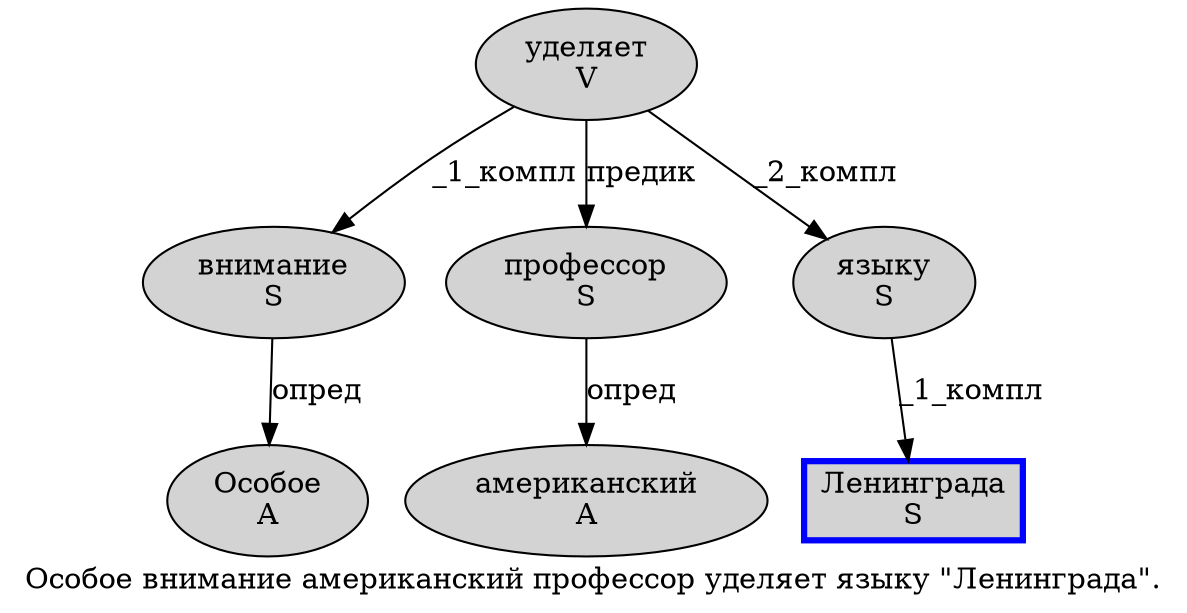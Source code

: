 digraph SENTENCE_1322 {
	graph [label="Особое внимание американский профессор уделяет языку \"Ленинграда\"."]
	node [style=filled]
		0 [label="Особое
A" color="" fillcolor=lightgray penwidth=1 shape=ellipse]
		1 [label="внимание
S" color="" fillcolor=lightgray penwidth=1 shape=ellipse]
		2 [label="американский
A" color="" fillcolor=lightgray penwidth=1 shape=ellipse]
		3 [label="профессор
S" color="" fillcolor=lightgray penwidth=1 shape=ellipse]
		4 [label="уделяет
V" color="" fillcolor=lightgray penwidth=1 shape=ellipse]
		5 [label="языку
S" color="" fillcolor=lightgray penwidth=1 shape=ellipse]
		7 [label="Ленинграда
S" color=blue fillcolor=lightgray penwidth=3 shape=box]
			4 -> 1 [label="_1_компл"]
			4 -> 3 [label="предик"]
			4 -> 5 [label="_2_компл"]
			1 -> 0 [label="опред"]
			5 -> 7 [label="_1_компл"]
			3 -> 2 [label="опред"]
}
